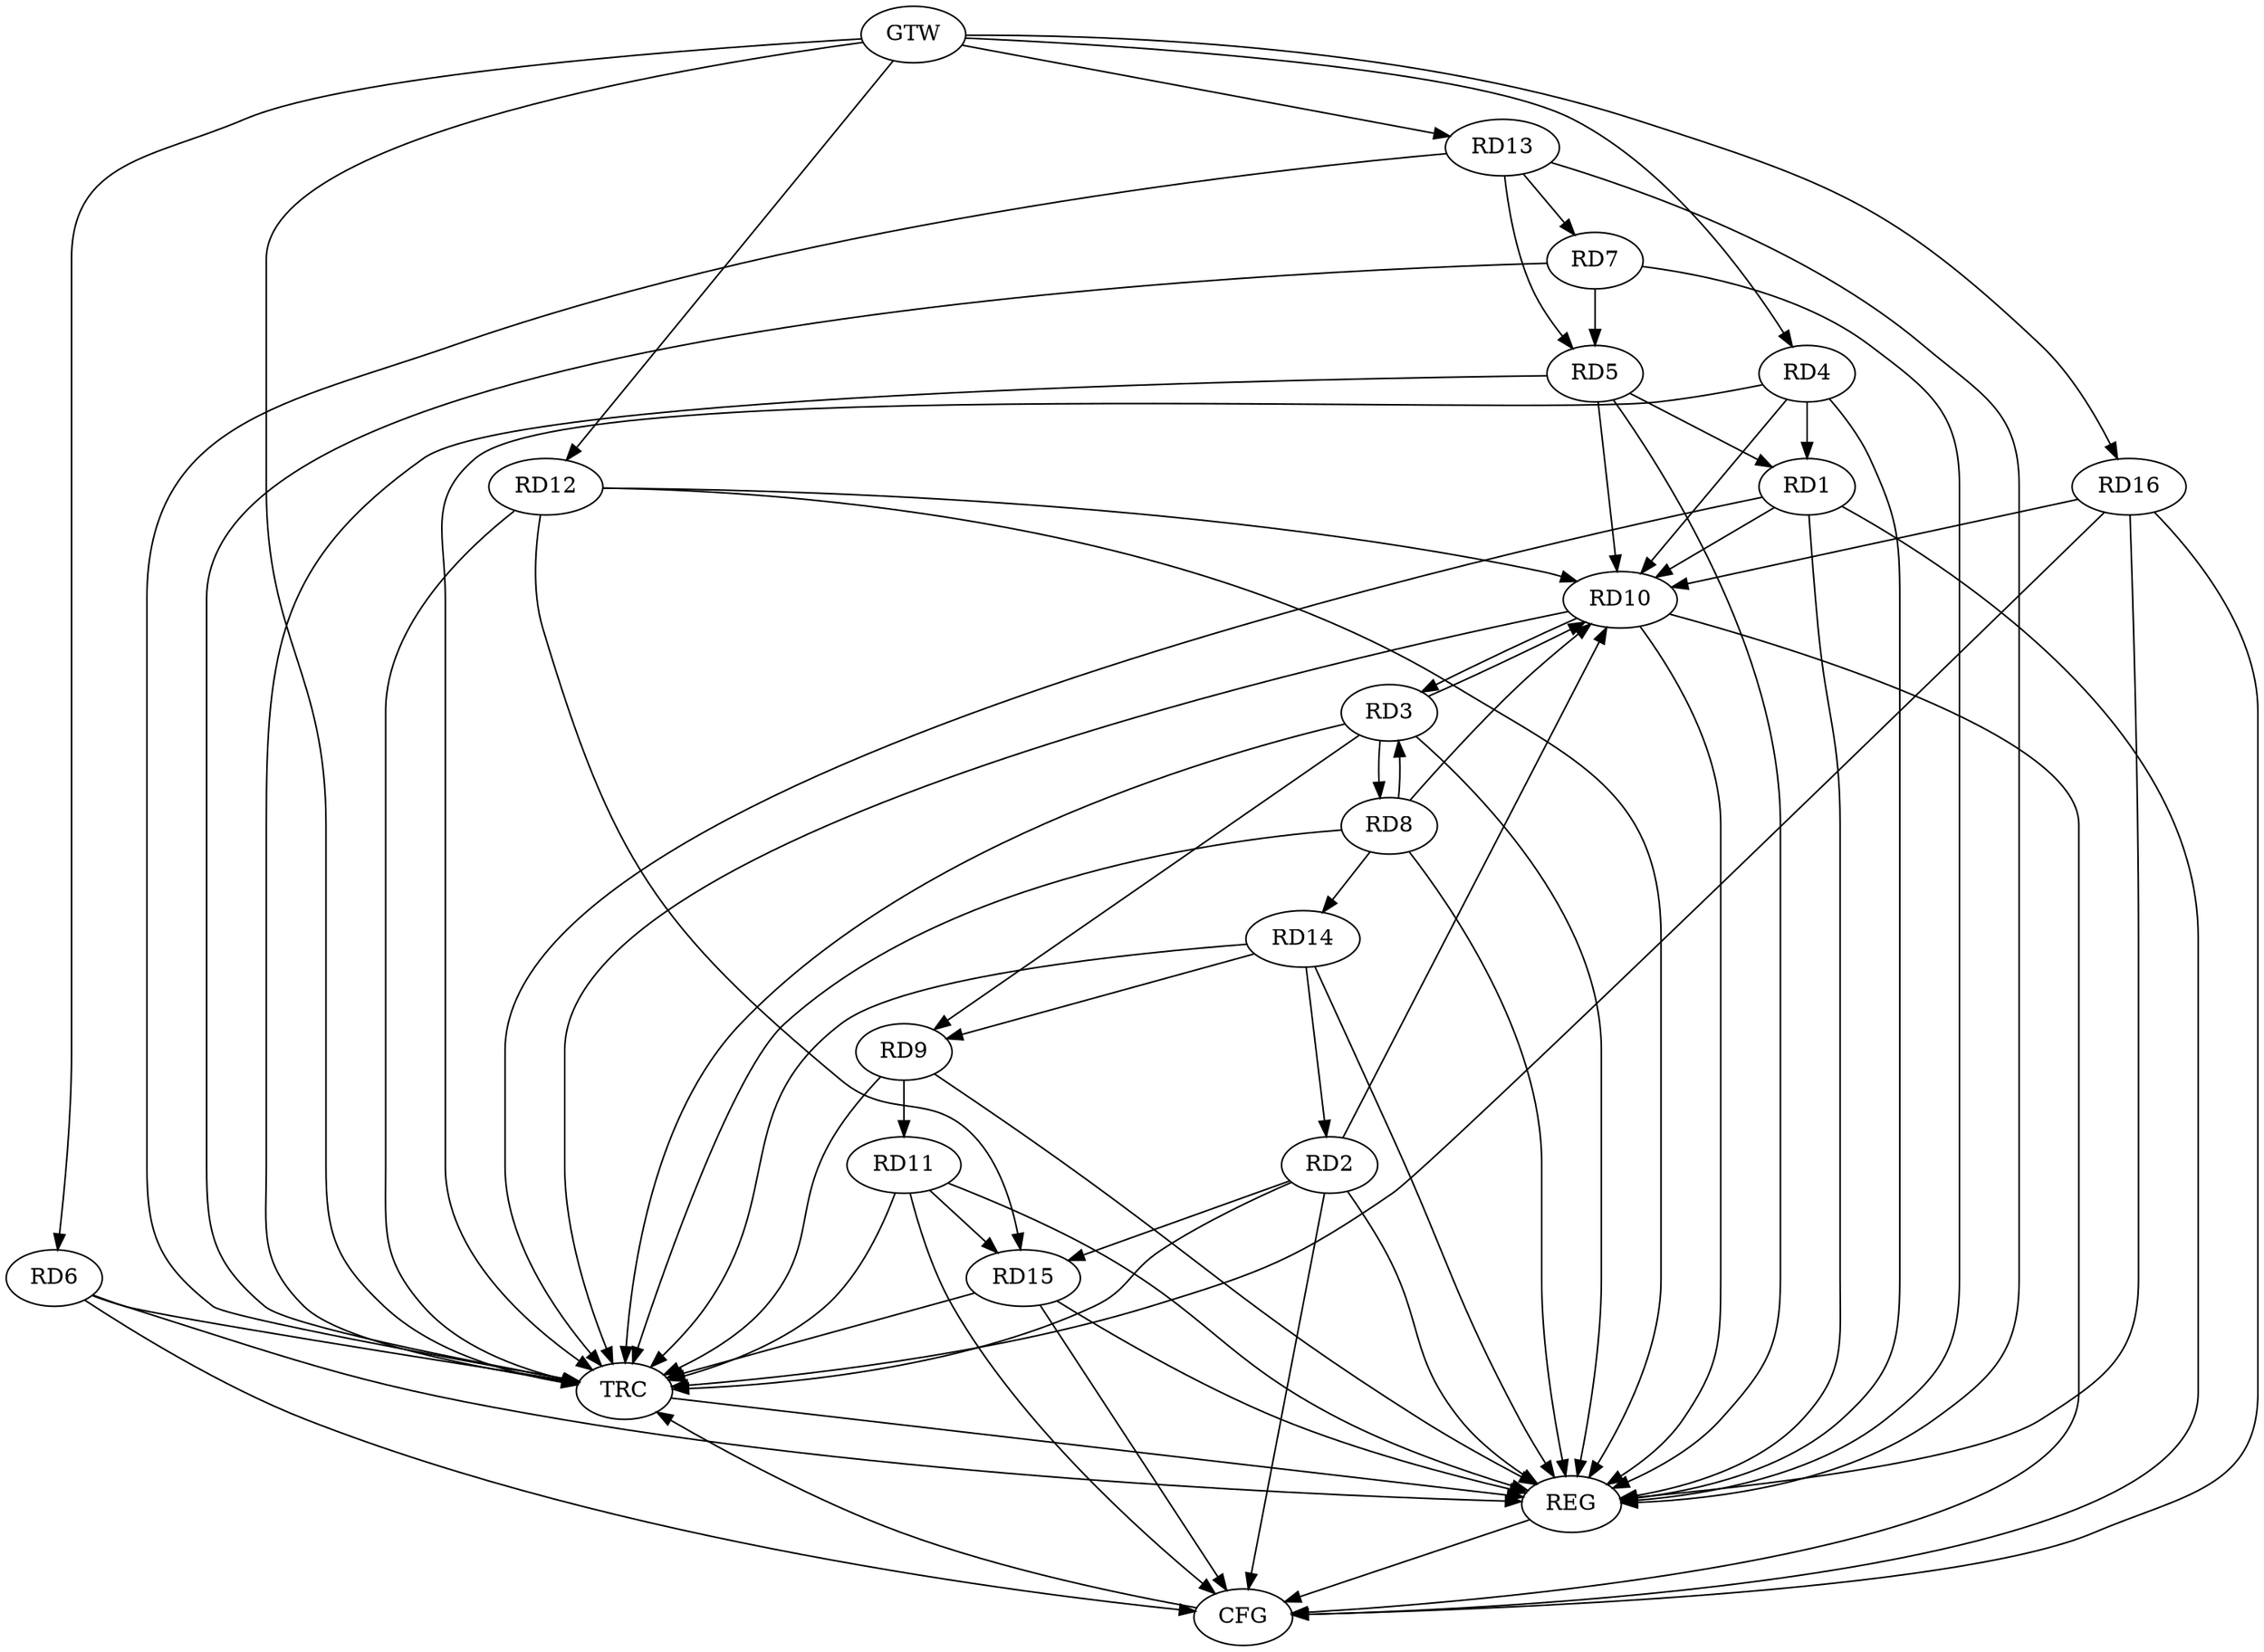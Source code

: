 strict digraph G {
  RD1 [ label="RD1" ];
  RD2 [ label="RD2" ];
  RD3 [ label="RD3" ];
  RD4 [ label="RD4" ];
  RD5 [ label="RD5" ];
  RD6 [ label="RD6" ];
  RD7 [ label="RD7" ];
  RD8 [ label="RD8" ];
  RD9 [ label="RD9" ];
  RD10 [ label="RD10" ];
  RD11 [ label="RD11" ];
  RD12 [ label="RD12" ];
  RD13 [ label="RD13" ];
  RD14 [ label="RD14" ];
  RD15 [ label="RD15" ];
  RD16 [ label="RD16" ];
  GTW [ label="GTW" ];
  REG [ label="REG" ];
  CFG [ label="CFG" ];
  TRC [ label="TRC" ];
  RD4 -> RD1;
  RD5 -> RD1;
  RD2 -> RD10;
  RD14 -> RD2;
  RD2 -> RD15;
  RD3 -> RD8;
  RD8 -> RD3;
  RD3 -> RD9;
  RD3 -> RD10;
  RD10 -> RD3;
  RD7 -> RD5;
  RD5 -> RD10;
  RD13 -> RD5;
  RD13 -> RD7;
  RD8 -> RD10;
  RD8 -> RD14;
  RD9 -> RD11;
  RD14 -> RD9;
  RD12 -> RD10;
  RD11 -> RD15;
  RD12 -> RD15;
  GTW -> RD4;
  GTW -> RD6;
  GTW -> RD12;
  GTW -> RD13;
  GTW -> RD16;
  RD1 -> REG;
  RD2 -> REG;
  RD3 -> REG;
  RD4 -> REG;
  RD5 -> REG;
  RD6 -> REG;
  RD7 -> REG;
  RD8 -> REG;
  RD9 -> REG;
  RD10 -> REG;
  RD11 -> REG;
  RD12 -> REG;
  RD13 -> REG;
  RD14 -> REG;
  RD15 -> REG;
  RD16 -> REG;
  RD1 -> CFG;
  RD6 -> CFG;
  RD16 -> CFG;
  RD10 -> CFG;
  RD15 -> CFG;
  RD11 -> CFG;
  RD2 -> CFG;
  REG -> CFG;
  RD1 -> TRC;
  RD2 -> TRC;
  RD3 -> TRC;
  RD4 -> TRC;
  RD5 -> TRC;
  RD6 -> TRC;
  RD7 -> TRC;
  RD8 -> TRC;
  RD9 -> TRC;
  RD10 -> TRC;
  RD11 -> TRC;
  RD12 -> TRC;
  RD13 -> TRC;
  RD14 -> TRC;
  RD15 -> TRC;
  RD16 -> TRC;
  GTW -> TRC;
  CFG -> TRC;
  TRC -> REG;
  RD16 -> RD10;
  RD1 -> RD10;
  RD4 -> RD10;
}
